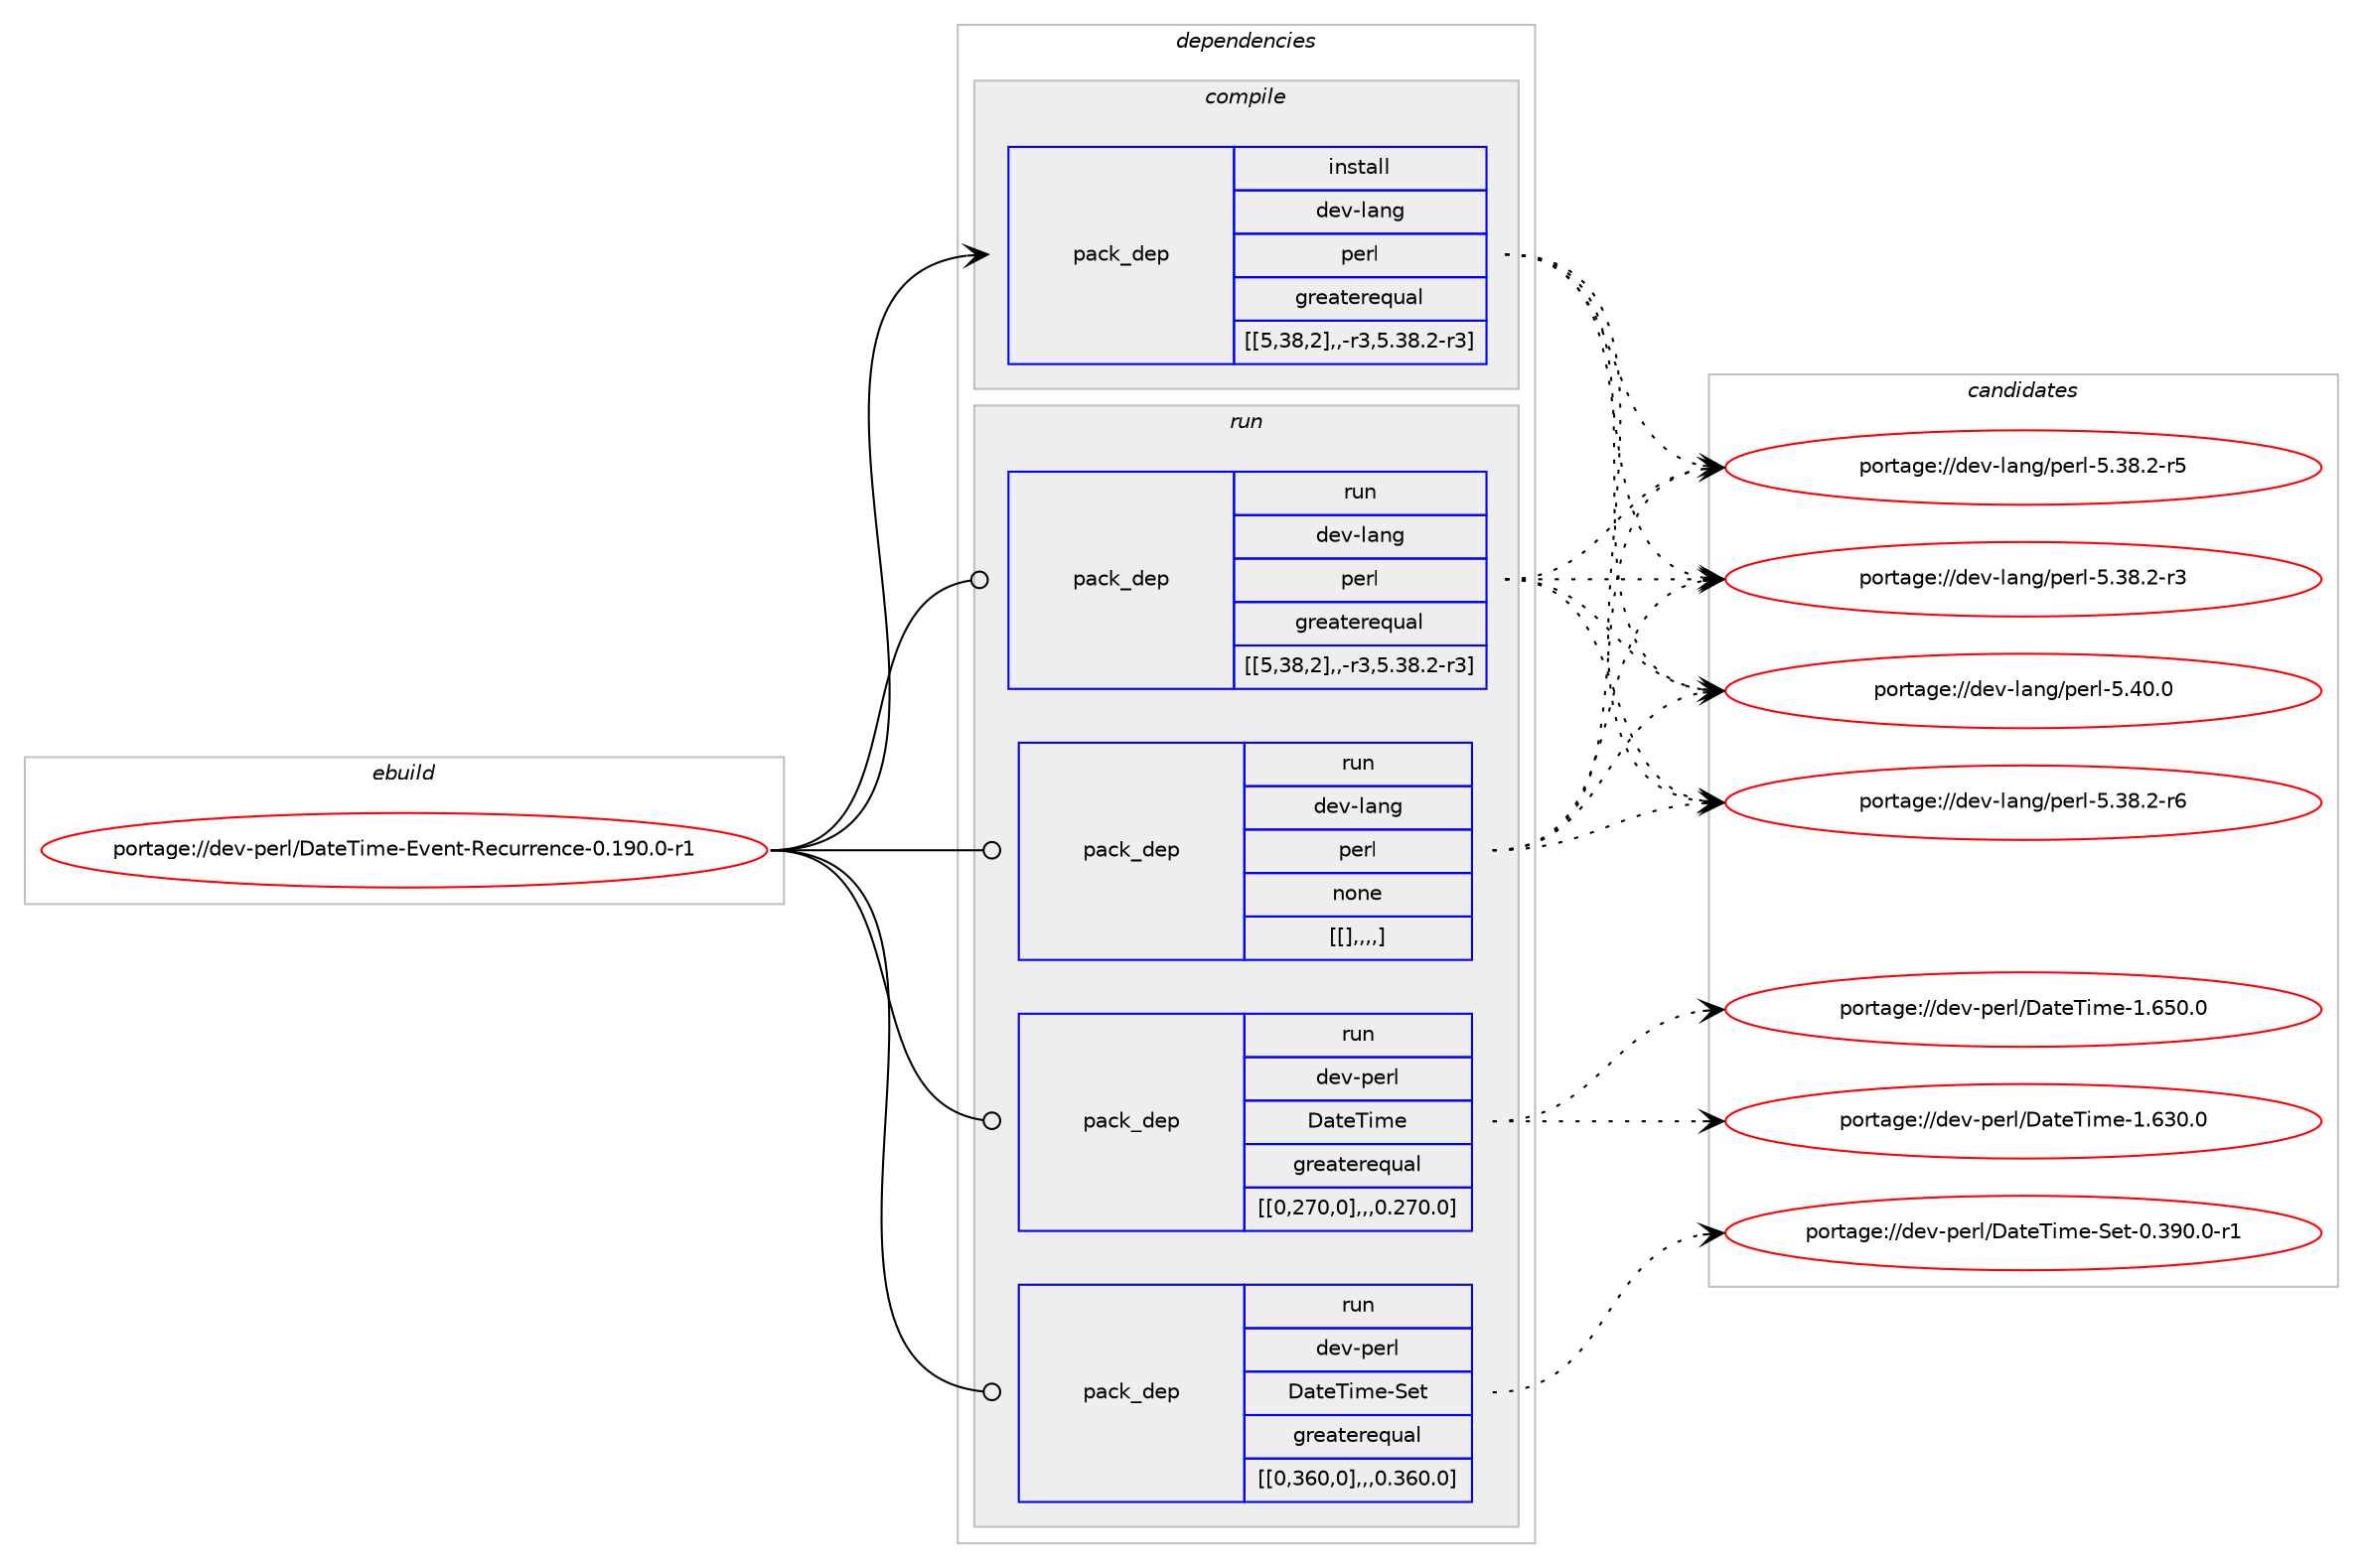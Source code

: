 digraph prolog {

# *************
# Graph options
# *************

newrank=true;
concentrate=true;
compound=true;
graph [rankdir=LR,fontname=Helvetica,fontsize=10,ranksep=1.5];#, ranksep=2.5, nodesep=0.2];
edge  [arrowhead=vee];
node  [fontname=Helvetica,fontsize=10];

# **********
# The ebuild
# **********

subgraph cluster_leftcol {
color=gray;
label=<<i>ebuild</i>>;
id [label="portage://dev-perl/DateTime-Event-Recurrence-0.190.0-r1", color=red, width=4, href="../dev-perl/DateTime-Event-Recurrence-0.190.0-r1.svg"];
}

# ****************
# The dependencies
# ****************

subgraph cluster_midcol {
color=gray;
label=<<i>dependencies</i>>;
subgraph cluster_compile {
fillcolor="#eeeeee";
style=filled;
label=<<i>compile</i>>;
subgraph pack97868 {
dependency129427 [label=<<TABLE BORDER="0" CELLBORDER="1" CELLSPACING="0" CELLPADDING="4" WIDTH="220"><TR><TD ROWSPAN="6" CELLPADDING="30">pack_dep</TD></TR><TR><TD WIDTH="110">install</TD></TR><TR><TD>dev-lang</TD></TR><TR><TD>perl</TD></TR><TR><TD>greaterequal</TD></TR><TR><TD>[[5,38,2],,-r3,5.38.2-r3]</TD></TR></TABLE>>, shape=none, color=blue];
}
id:e -> dependency129427:w [weight=20,style="solid",arrowhead="vee"];
}
subgraph cluster_compileandrun {
fillcolor="#eeeeee";
style=filled;
label=<<i>compile and run</i>>;
}
subgraph cluster_run {
fillcolor="#eeeeee";
style=filled;
label=<<i>run</i>>;
subgraph pack97869 {
dependency129428 [label=<<TABLE BORDER="0" CELLBORDER="1" CELLSPACING="0" CELLPADDING="4" WIDTH="220"><TR><TD ROWSPAN="6" CELLPADDING="30">pack_dep</TD></TR><TR><TD WIDTH="110">run</TD></TR><TR><TD>dev-lang</TD></TR><TR><TD>perl</TD></TR><TR><TD>greaterequal</TD></TR><TR><TD>[[5,38,2],,-r3,5.38.2-r3]</TD></TR></TABLE>>, shape=none, color=blue];
}
id:e -> dependency129428:w [weight=20,style="solid",arrowhead="odot"];
subgraph pack97870 {
dependency129429 [label=<<TABLE BORDER="0" CELLBORDER="1" CELLSPACING="0" CELLPADDING="4" WIDTH="220"><TR><TD ROWSPAN="6" CELLPADDING="30">pack_dep</TD></TR><TR><TD WIDTH="110">run</TD></TR><TR><TD>dev-lang</TD></TR><TR><TD>perl</TD></TR><TR><TD>none</TD></TR><TR><TD>[[],,,,]</TD></TR></TABLE>>, shape=none, color=blue];
}
id:e -> dependency129429:w [weight=20,style="solid",arrowhead="odot"];
subgraph pack97871 {
dependency129430 [label=<<TABLE BORDER="0" CELLBORDER="1" CELLSPACING="0" CELLPADDING="4" WIDTH="220"><TR><TD ROWSPAN="6" CELLPADDING="30">pack_dep</TD></TR><TR><TD WIDTH="110">run</TD></TR><TR><TD>dev-perl</TD></TR><TR><TD>DateTime</TD></TR><TR><TD>greaterequal</TD></TR><TR><TD>[[0,270,0],,,0.270.0]</TD></TR></TABLE>>, shape=none, color=blue];
}
id:e -> dependency129430:w [weight=20,style="solid",arrowhead="odot"];
subgraph pack97872 {
dependency129431 [label=<<TABLE BORDER="0" CELLBORDER="1" CELLSPACING="0" CELLPADDING="4" WIDTH="220"><TR><TD ROWSPAN="6" CELLPADDING="30">pack_dep</TD></TR><TR><TD WIDTH="110">run</TD></TR><TR><TD>dev-perl</TD></TR><TR><TD>DateTime-Set</TD></TR><TR><TD>greaterequal</TD></TR><TR><TD>[[0,360,0],,,0.360.0]</TD></TR></TABLE>>, shape=none, color=blue];
}
id:e -> dependency129431:w [weight=20,style="solid",arrowhead="odot"];
}
}

# **************
# The candidates
# **************

subgraph cluster_choices {
rank=same;
color=gray;
label=<<i>candidates</i>>;

subgraph choice97868 {
color=black;
nodesep=1;
choice10010111845108971101034711210111410845534652484648 [label="portage://dev-lang/perl-5.40.0", color=red, width=4,href="../dev-lang/perl-5.40.0.svg"];
choice100101118451089711010347112101114108455346515646504511454 [label="portage://dev-lang/perl-5.38.2-r6", color=red, width=4,href="../dev-lang/perl-5.38.2-r6.svg"];
choice100101118451089711010347112101114108455346515646504511453 [label="portage://dev-lang/perl-5.38.2-r5", color=red, width=4,href="../dev-lang/perl-5.38.2-r5.svg"];
choice100101118451089711010347112101114108455346515646504511451 [label="portage://dev-lang/perl-5.38.2-r3", color=red, width=4,href="../dev-lang/perl-5.38.2-r3.svg"];
dependency129427:e -> choice10010111845108971101034711210111410845534652484648:w [style=dotted,weight="100"];
dependency129427:e -> choice100101118451089711010347112101114108455346515646504511454:w [style=dotted,weight="100"];
dependency129427:e -> choice100101118451089711010347112101114108455346515646504511453:w [style=dotted,weight="100"];
dependency129427:e -> choice100101118451089711010347112101114108455346515646504511451:w [style=dotted,weight="100"];
}
subgraph choice97869 {
color=black;
nodesep=1;
choice10010111845108971101034711210111410845534652484648 [label="portage://dev-lang/perl-5.40.0", color=red, width=4,href="../dev-lang/perl-5.40.0.svg"];
choice100101118451089711010347112101114108455346515646504511454 [label="portage://dev-lang/perl-5.38.2-r6", color=red, width=4,href="../dev-lang/perl-5.38.2-r6.svg"];
choice100101118451089711010347112101114108455346515646504511453 [label="portage://dev-lang/perl-5.38.2-r5", color=red, width=4,href="../dev-lang/perl-5.38.2-r5.svg"];
choice100101118451089711010347112101114108455346515646504511451 [label="portage://dev-lang/perl-5.38.2-r3", color=red, width=4,href="../dev-lang/perl-5.38.2-r3.svg"];
dependency129428:e -> choice10010111845108971101034711210111410845534652484648:w [style=dotted,weight="100"];
dependency129428:e -> choice100101118451089711010347112101114108455346515646504511454:w [style=dotted,weight="100"];
dependency129428:e -> choice100101118451089711010347112101114108455346515646504511453:w [style=dotted,weight="100"];
dependency129428:e -> choice100101118451089711010347112101114108455346515646504511451:w [style=dotted,weight="100"];
}
subgraph choice97870 {
color=black;
nodesep=1;
choice10010111845108971101034711210111410845534652484648 [label="portage://dev-lang/perl-5.40.0", color=red, width=4,href="../dev-lang/perl-5.40.0.svg"];
choice100101118451089711010347112101114108455346515646504511454 [label="portage://dev-lang/perl-5.38.2-r6", color=red, width=4,href="../dev-lang/perl-5.38.2-r6.svg"];
choice100101118451089711010347112101114108455346515646504511453 [label="portage://dev-lang/perl-5.38.2-r5", color=red, width=4,href="../dev-lang/perl-5.38.2-r5.svg"];
choice100101118451089711010347112101114108455346515646504511451 [label="portage://dev-lang/perl-5.38.2-r3", color=red, width=4,href="../dev-lang/perl-5.38.2-r3.svg"];
dependency129429:e -> choice10010111845108971101034711210111410845534652484648:w [style=dotted,weight="100"];
dependency129429:e -> choice100101118451089711010347112101114108455346515646504511454:w [style=dotted,weight="100"];
dependency129429:e -> choice100101118451089711010347112101114108455346515646504511453:w [style=dotted,weight="100"];
dependency129429:e -> choice100101118451089711010347112101114108455346515646504511451:w [style=dotted,weight="100"];
}
subgraph choice97871 {
color=black;
nodesep=1;
choice10010111845112101114108476897116101841051091014549465453484648 [label="portage://dev-perl/DateTime-1.650.0", color=red, width=4,href="../dev-perl/DateTime-1.650.0.svg"];
choice10010111845112101114108476897116101841051091014549465451484648 [label="portage://dev-perl/DateTime-1.630.0", color=red, width=4,href="../dev-perl/DateTime-1.630.0.svg"];
dependency129430:e -> choice10010111845112101114108476897116101841051091014549465453484648:w [style=dotted,weight="100"];
dependency129430:e -> choice10010111845112101114108476897116101841051091014549465451484648:w [style=dotted,weight="100"];
}
subgraph choice97872 {
color=black;
nodesep=1;
choice1001011184511210111410847689711610184105109101458310111645484651574846484511449 [label="portage://dev-perl/DateTime-Set-0.390.0-r1", color=red, width=4,href="../dev-perl/DateTime-Set-0.390.0-r1.svg"];
dependency129431:e -> choice1001011184511210111410847689711610184105109101458310111645484651574846484511449:w [style=dotted,weight="100"];
}
}

}
